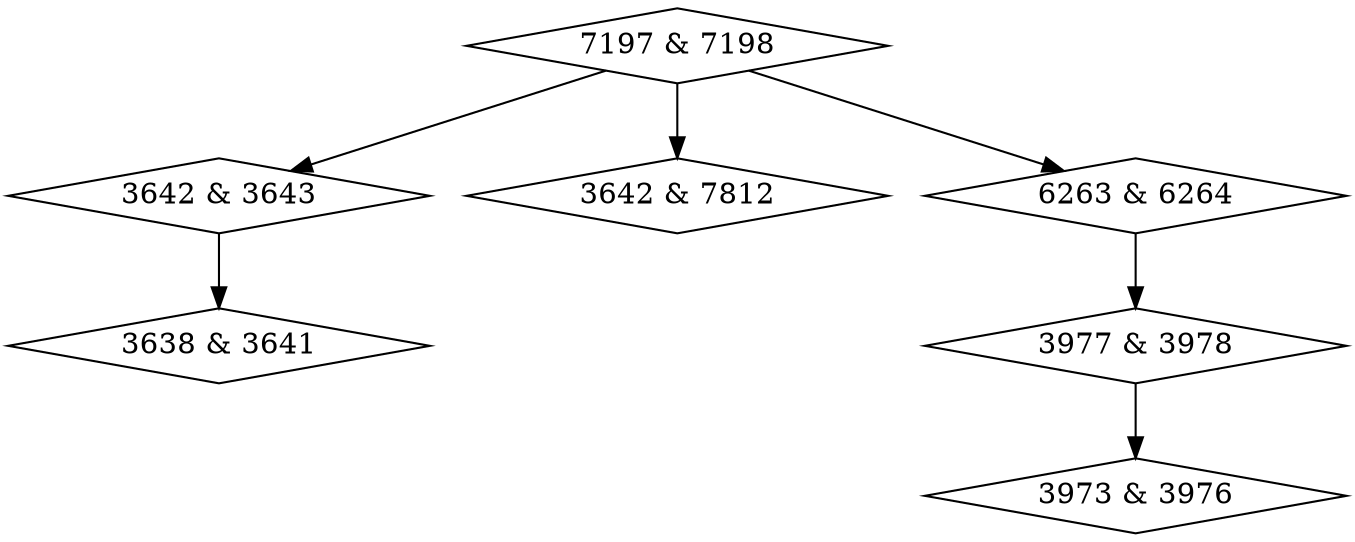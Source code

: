 digraph {
0 [label = "3638 & 3641", shape = diamond];
1 [label = "3642 & 3643", shape = diamond];
2 [label = "3642 & 7812", shape = diamond];
3 [label = "3973 & 3976", shape = diamond];
4 [label = "3977 & 3978", shape = diamond];
5 [label = "6263 & 6264", shape = diamond];
6 [label = "7197 & 7198", shape = diamond];
1->0;
4->3;
5->4;
6->1;
6->2;
6->5;
}
